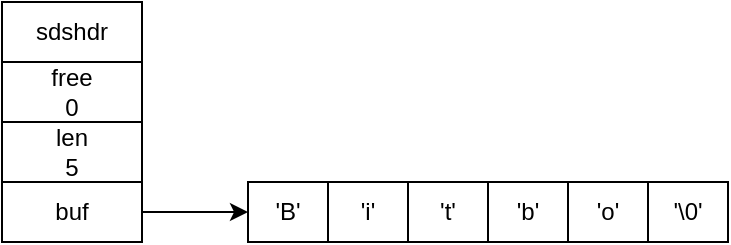 <mxfile version="12.4.8" type="github">
  <diagram id="wRPfoREpmixUg6re55_-" name="Page-1">
    <mxGraphModel dx="813" dy="441" grid="0" gridSize="10" guides="1" tooltips="1" connect="1" arrows="1" fold="1" page="1" pageScale="1" pageWidth="827" pageHeight="1169" math="0" shadow="0">
      <root>
        <mxCell id="0"/>
        <mxCell id="1" parent="0"/>
        <mxCell id="ow5GzaiBG2YinRflVp9T-1" value="sdshdr" style="rounded=0;whiteSpace=wrap;html=1;fillColor=#ffffff;" vertex="1" parent="1">
          <mxGeometry x="90" y="110" width="70" height="30" as="geometry"/>
        </mxCell>
        <mxCell id="ow5GzaiBG2YinRflVp9T-2" value="free&lt;br&gt;0" style="rounded=0;whiteSpace=wrap;html=1;fillColor=#ffffff;" vertex="1" parent="1">
          <mxGeometry x="90" y="140" width="70" height="30" as="geometry"/>
        </mxCell>
        <mxCell id="ow5GzaiBG2YinRflVp9T-3" value="len&lt;br&gt;5" style="rounded=0;whiteSpace=wrap;html=1;fillColor=#ffffff;" vertex="1" parent="1">
          <mxGeometry x="90" y="170" width="70" height="30" as="geometry"/>
        </mxCell>
        <mxCell id="ow5GzaiBG2YinRflVp9T-11" style="edgeStyle=orthogonalEdgeStyle;rounded=0;orthogonalLoop=1;jettySize=auto;html=1;entryX=0;entryY=0.5;entryDx=0;entryDy=0;" edge="1" parent="1" source="ow5GzaiBG2YinRflVp9T-4" target="ow5GzaiBG2YinRflVp9T-5">
          <mxGeometry relative="1" as="geometry"/>
        </mxCell>
        <mxCell id="ow5GzaiBG2YinRflVp9T-4" value="buf" style="rounded=0;whiteSpace=wrap;html=1;fillColor=#ffffff;" vertex="1" parent="1">
          <mxGeometry x="90" y="200" width="70" height="30" as="geometry"/>
        </mxCell>
        <mxCell id="ow5GzaiBG2YinRflVp9T-5" value="&#39;B&#39;" style="rounded=0;whiteSpace=wrap;html=1;fillColor=#ffffff;" vertex="1" parent="1">
          <mxGeometry x="213" y="200" width="40" height="30" as="geometry"/>
        </mxCell>
        <mxCell id="ow5GzaiBG2YinRflVp9T-6" value="&#39;i&#39;" style="rounded=0;whiteSpace=wrap;html=1;fillColor=#ffffff;" vertex="1" parent="1">
          <mxGeometry x="253" y="200" width="40" height="30" as="geometry"/>
        </mxCell>
        <mxCell id="ow5GzaiBG2YinRflVp9T-7" value="&#39;t&#39;" style="rounded=0;whiteSpace=wrap;html=1;fillColor=#ffffff;" vertex="1" parent="1">
          <mxGeometry x="293" y="200" width="40" height="30" as="geometry"/>
        </mxCell>
        <mxCell id="ow5GzaiBG2YinRflVp9T-8" value="&#39;b&#39;" style="rounded=0;whiteSpace=wrap;html=1;fillColor=#ffffff;" vertex="1" parent="1">
          <mxGeometry x="333" y="200" width="40" height="30" as="geometry"/>
        </mxCell>
        <mxCell id="ow5GzaiBG2YinRflVp9T-9" value="&#39;o&#39;" style="rounded=0;whiteSpace=wrap;html=1;fillColor=#ffffff;" vertex="1" parent="1">
          <mxGeometry x="373" y="200" width="40" height="30" as="geometry"/>
        </mxCell>
        <mxCell id="ow5GzaiBG2YinRflVp9T-10" value="&#39;\0&#39;" style="rounded=0;whiteSpace=wrap;html=1;fillColor=#ffffff;" vertex="1" parent="1">
          <mxGeometry x="413" y="200" width="40" height="30" as="geometry"/>
        </mxCell>
      </root>
    </mxGraphModel>
  </diagram>
</mxfile>
